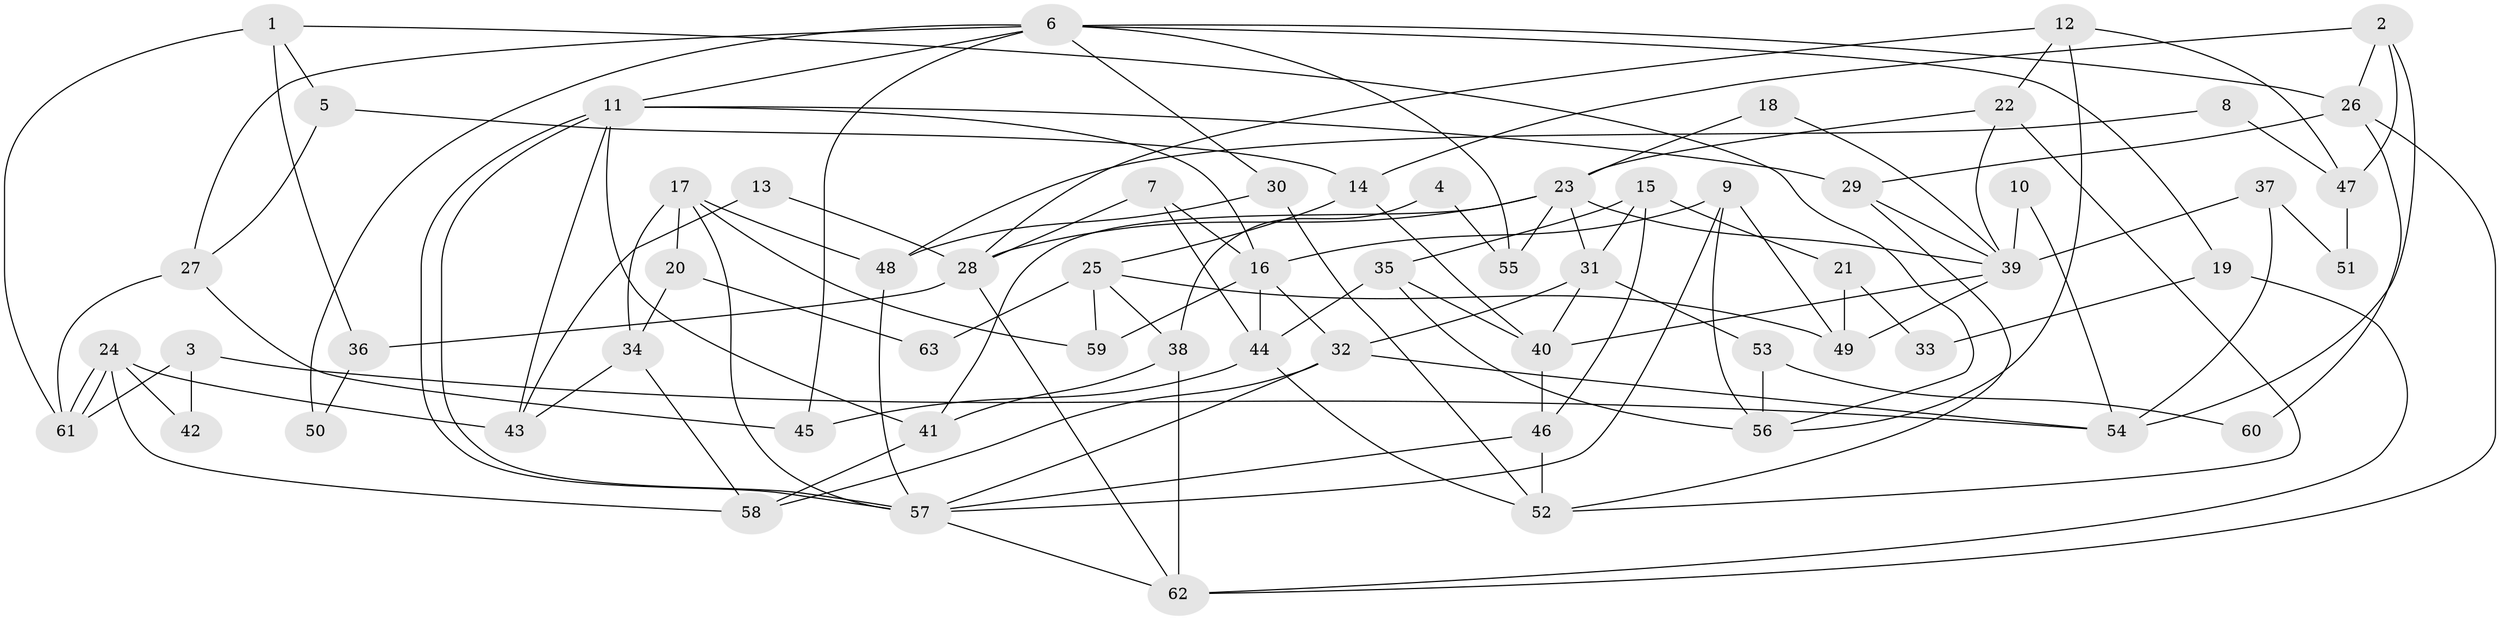 // coarse degree distribution, {4: 0.25, 6: 0.1590909090909091, 3: 0.1590909090909091, 10: 0.045454545454545456, 2: 0.20454545454545456, 7: 0.09090909090909091, 8: 0.022727272727272728, 5: 0.045454545454545456, 9: 0.022727272727272728}
// Generated by graph-tools (version 1.1) at 2025/24/03/03/25 07:24:04]
// undirected, 63 vertices, 126 edges
graph export_dot {
graph [start="1"]
  node [color=gray90,style=filled];
  1;
  2;
  3;
  4;
  5;
  6;
  7;
  8;
  9;
  10;
  11;
  12;
  13;
  14;
  15;
  16;
  17;
  18;
  19;
  20;
  21;
  22;
  23;
  24;
  25;
  26;
  27;
  28;
  29;
  30;
  31;
  32;
  33;
  34;
  35;
  36;
  37;
  38;
  39;
  40;
  41;
  42;
  43;
  44;
  45;
  46;
  47;
  48;
  49;
  50;
  51;
  52;
  53;
  54;
  55;
  56;
  57;
  58;
  59;
  60;
  61;
  62;
  63;
  1 -- 5;
  1 -- 56;
  1 -- 36;
  1 -- 61;
  2 -- 26;
  2 -- 14;
  2 -- 47;
  2 -- 54;
  3 -- 61;
  3 -- 54;
  3 -- 42;
  4 -- 38;
  4 -- 55;
  5 -- 14;
  5 -- 27;
  6 -- 30;
  6 -- 11;
  6 -- 19;
  6 -- 26;
  6 -- 27;
  6 -- 45;
  6 -- 50;
  6 -- 55;
  7 -- 44;
  7 -- 28;
  7 -- 16;
  8 -- 48;
  8 -- 47;
  9 -- 57;
  9 -- 16;
  9 -- 49;
  9 -- 56;
  10 -- 54;
  10 -- 39;
  11 -- 41;
  11 -- 57;
  11 -- 57;
  11 -- 16;
  11 -- 29;
  11 -- 43;
  12 -- 22;
  12 -- 56;
  12 -- 28;
  12 -- 47;
  13 -- 43;
  13 -- 28;
  14 -- 25;
  14 -- 40;
  15 -- 35;
  15 -- 31;
  15 -- 21;
  15 -- 46;
  16 -- 32;
  16 -- 44;
  16 -- 59;
  17 -- 57;
  17 -- 59;
  17 -- 20;
  17 -- 34;
  17 -- 48;
  18 -- 39;
  18 -- 23;
  19 -- 62;
  19 -- 33;
  20 -- 34;
  20 -- 63;
  21 -- 49;
  21 -- 33;
  22 -- 23;
  22 -- 52;
  22 -- 39;
  23 -- 28;
  23 -- 39;
  23 -- 31;
  23 -- 41;
  23 -- 55;
  24 -- 43;
  24 -- 61;
  24 -- 61;
  24 -- 42;
  24 -- 58;
  25 -- 49;
  25 -- 38;
  25 -- 59;
  25 -- 63;
  26 -- 29;
  26 -- 60;
  26 -- 62;
  27 -- 61;
  27 -- 45;
  28 -- 62;
  28 -- 36;
  29 -- 52;
  29 -- 39;
  30 -- 52;
  30 -- 48;
  31 -- 32;
  31 -- 40;
  31 -- 53;
  32 -- 57;
  32 -- 54;
  32 -- 58;
  34 -- 58;
  34 -- 43;
  35 -- 40;
  35 -- 44;
  35 -- 56;
  36 -- 50;
  37 -- 54;
  37 -- 39;
  37 -- 51;
  38 -- 62;
  38 -- 41;
  39 -- 40;
  39 -- 49;
  40 -- 46;
  41 -- 58;
  44 -- 45;
  44 -- 52;
  46 -- 52;
  46 -- 57;
  47 -- 51;
  48 -- 57;
  53 -- 56;
  53 -- 60;
  57 -- 62;
}

